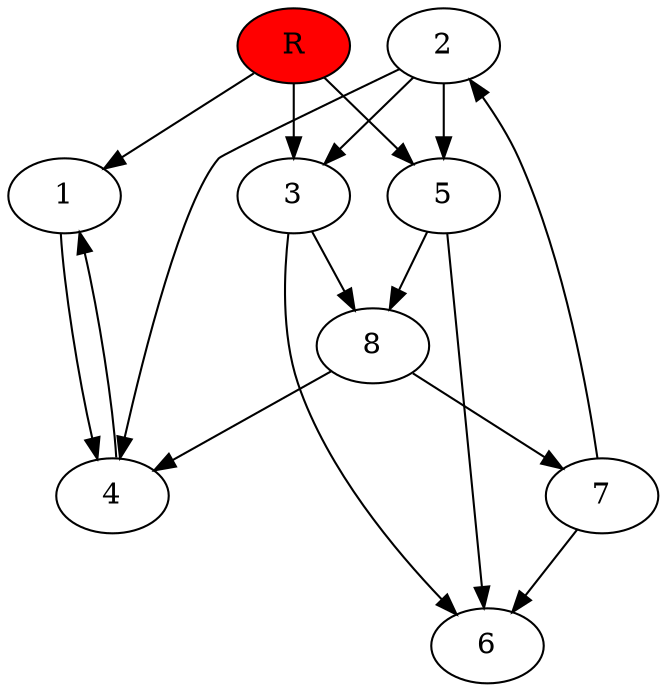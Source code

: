 digraph prb6174 {
	1
	2
	3
	4
	5
	6
	7
	8
	R [fillcolor="#ff0000" style=filled]
	1 -> 4
	2 -> 3
	2 -> 4
	2 -> 5
	3 -> 6
	3 -> 8
	4 -> 1
	5 -> 6
	5 -> 8
	7 -> 2
	7 -> 6
	8 -> 4
	8 -> 7
	R -> 1
	R -> 3
	R -> 5
}
